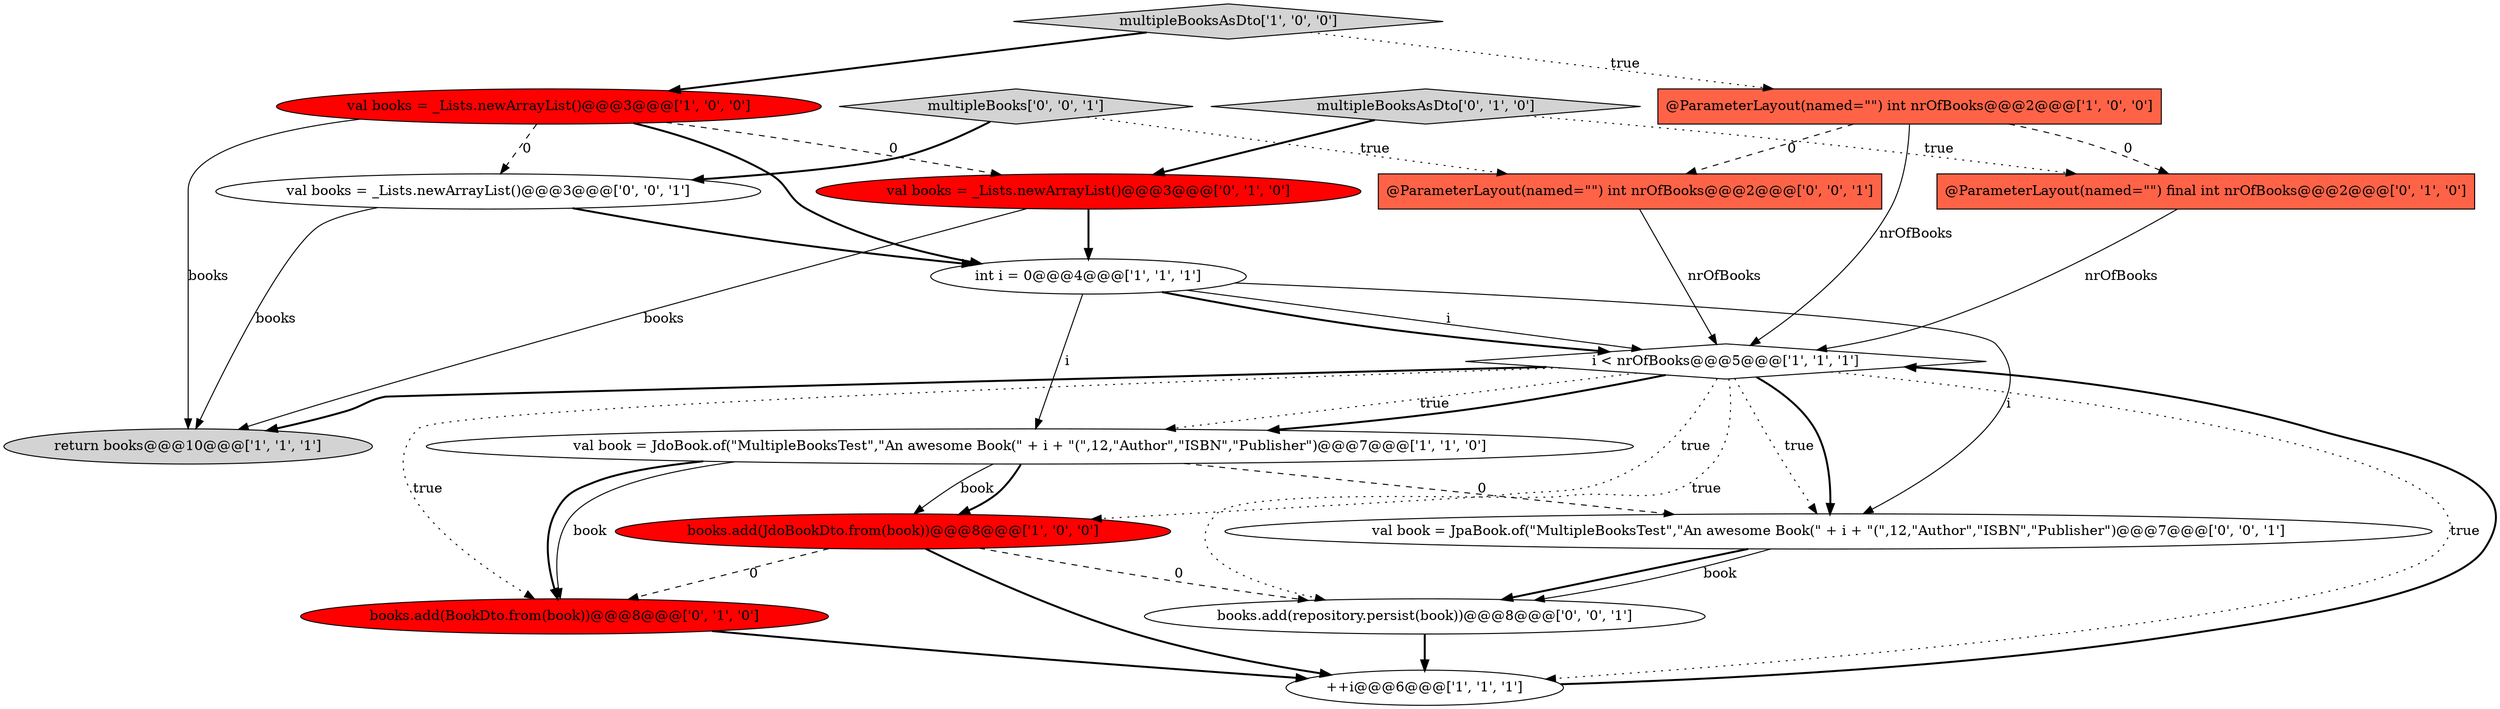 digraph {
9 [style = filled, label = "@ParameterLayout(named=\"\") final int nrOfBooks@@@2@@@['0', '1', '0']", fillcolor = tomato, shape = box image = "AAA1AAABBB2BBB"];
12 [style = filled, label = "multipleBooksAsDto['0', '1', '0']", fillcolor = lightgray, shape = diamond image = "AAA0AAABBB2BBB"];
17 [style = filled, label = "multipleBooks['0', '0', '1']", fillcolor = lightgray, shape = diamond image = "AAA0AAABBB3BBB"];
3 [style = filled, label = "val books = _Lists.newArrayList()@@@3@@@['1', '0', '0']", fillcolor = red, shape = ellipse image = "AAA1AAABBB1BBB"];
11 [style = filled, label = "books.add(BookDto.from(book))@@@8@@@['0', '1', '0']", fillcolor = red, shape = ellipse image = "AAA1AAABBB2BBB"];
13 [style = filled, label = "val books = _Lists.newArrayList()@@@3@@@['0', '0', '1']", fillcolor = white, shape = ellipse image = "AAA0AAABBB3BBB"];
2 [style = filled, label = "@ParameterLayout(named=\"\") int nrOfBooks@@@2@@@['1', '0', '0']", fillcolor = tomato, shape = box image = "AAA1AAABBB1BBB"];
8 [style = filled, label = "multipleBooksAsDto['1', '0', '0']", fillcolor = lightgray, shape = diamond image = "AAA0AAABBB1BBB"];
16 [style = filled, label = "val book = JpaBook.of(\"MultipleBooksTest\",\"An awesome Book(\" + i + \"(\",12,\"Author\",\"ISBN\",\"Publisher\")@@@7@@@['0', '0', '1']", fillcolor = white, shape = ellipse image = "AAA0AAABBB3BBB"];
5 [style = filled, label = "int i = 0@@@4@@@['1', '1', '1']", fillcolor = white, shape = ellipse image = "AAA0AAABBB1BBB"];
7 [style = filled, label = "++i@@@6@@@['1', '1', '1']", fillcolor = white, shape = ellipse image = "AAA0AAABBB1BBB"];
6 [style = filled, label = "val book = JdoBook.of(\"MultipleBooksTest\",\"An awesome Book(\" + i + \"(\",12,\"Author\",\"ISBN\",\"Publisher\")@@@7@@@['1', '1', '0']", fillcolor = white, shape = ellipse image = "AAA0AAABBB1BBB"];
10 [style = filled, label = "val books = _Lists.newArrayList()@@@3@@@['0', '1', '0']", fillcolor = red, shape = ellipse image = "AAA1AAABBB2BBB"];
1 [style = filled, label = "return books@@@10@@@['1', '1', '1']", fillcolor = lightgray, shape = ellipse image = "AAA0AAABBB1BBB"];
0 [style = filled, label = "books.add(JdoBookDto.from(book))@@@8@@@['1', '0', '0']", fillcolor = red, shape = ellipse image = "AAA1AAABBB1BBB"];
14 [style = filled, label = "books.add(repository.persist(book))@@@8@@@['0', '0', '1']", fillcolor = white, shape = ellipse image = "AAA0AAABBB3BBB"];
4 [style = filled, label = "i < nrOfBooks@@@5@@@['1', '1', '1']", fillcolor = white, shape = diamond image = "AAA0AAABBB1BBB"];
15 [style = filled, label = "@ParameterLayout(named=\"\") int nrOfBooks@@@2@@@['0', '0', '1']", fillcolor = tomato, shape = box image = "AAA0AAABBB3BBB"];
4->6 [style = dotted, label="true"];
5->16 [style = solid, label="i"];
4->6 [style = bold, label=""];
5->4 [style = solid, label="i"];
8->2 [style = dotted, label="true"];
4->0 [style = dotted, label="true"];
8->3 [style = bold, label=""];
6->0 [style = solid, label="book"];
4->11 [style = dotted, label="true"];
4->7 [style = dotted, label="true"];
3->1 [style = solid, label="books"];
0->11 [style = dashed, label="0"];
6->0 [style = bold, label=""];
7->4 [style = bold, label=""];
4->14 [style = dotted, label="true"];
3->13 [style = dashed, label="0"];
13->1 [style = solid, label="books"];
6->11 [style = solid, label="book"];
14->7 [style = bold, label=""];
0->7 [style = bold, label=""];
2->15 [style = dashed, label="0"];
0->14 [style = dashed, label="0"];
3->5 [style = bold, label=""];
12->10 [style = bold, label=""];
6->16 [style = dashed, label="0"];
17->15 [style = dotted, label="true"];
10->5 [style = bold, label=""];
2->9 [style = dashed, label="0"];
6->11 [style = bold, label=""];
5->4 [style = bold, label=""];
15->4 [style = solid, label="nrOfBooks"];
13->5 [style = bold, label=""];
2->4 [style = solid, label="nrOfBooks"];
16->14 [style = bold, label=""];
4->1 [style = bold, label=""];
17->13 [style = bold, label=""];
4->16 [style = dotted, label="true"];
3->10 [style = dashed, label="0"];
9->4 [style = solid, label="nrOfBooks"];
16->14 [style = solid, label="book"];
5->6 [style = solid, label="i"];
11->7 [style = bold, label=""];
4->16 [style = bold, label=""];
10->1 [style = solid, label="books"];
12->9 [style = dotted, label="true"];
}

